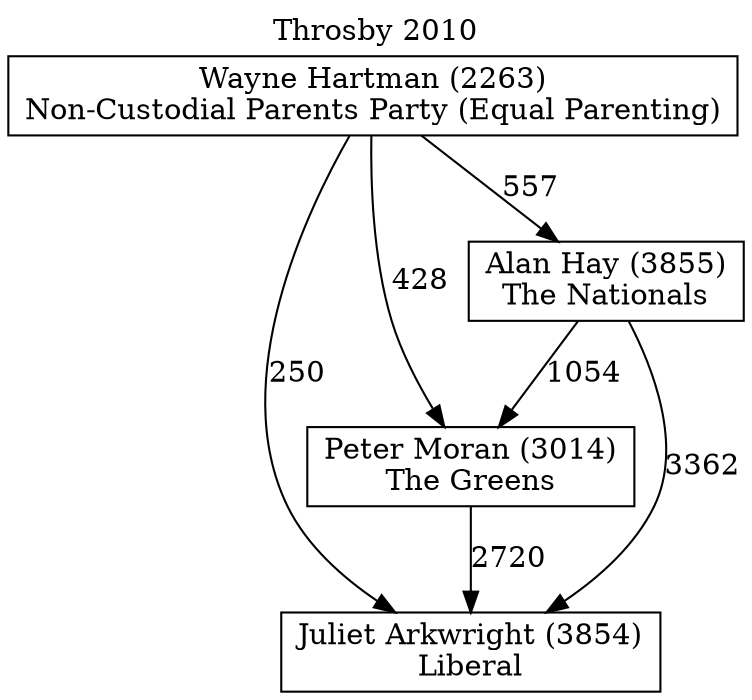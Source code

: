 // House preference flow
digraph "Juliet Arkwright (3854)_Throsby_2010" {
	graph [label="Throsby 2010" labelloc=t mclimit=10]
	node [shape=box]
	"Juliet Arkwright (3854)" [label="Juliet Arkwright (3854)
Liberal"]
	"Peter Moran (3014)" [label="Peter Moran (3014)
The Greens"]
	"Alan Hay (3855)" [label="Alan Hay (3855)
The Nationals"]
	"Wayne Hartman (2263)" [label="Wayne Hartman (2263)
Non-Custodial Parents Party (Equal Parenting)"]
	"Peter Moran (3014)" -> "Juliet Arkwright (3854)" [label=2720]
	"Alan Hay (3855)" -> "Peter Moran (3014)" [label=1054]
	"Wayne Hartman (2263)" -> "Alan Hay (3855)" [label=557]
	"Alan Hay (3855)" -> "Juliet Arkwright (3854)" [label=3362]
	"Wayne Hartman (2263)" -> "Juliet Arkwright (3854)" [label=250]
	"Wayne Hartman (2263)" -> "Peter Moran (3014)" [label=428]
}
